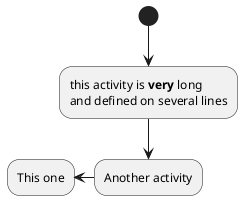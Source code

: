 {
  "sha1": "gcz90ar4xfkycghpybazw883daok35v",
  "insertion": {
    "when": "2024-06-01T09:03:07.628Z",
    "user": "plantuml@gmail.com"
  }
}
@startuml

(*) --> "
	this activity is <b>very</b> long
 and defined on several lines
"

--> "Another activity"

-left-> "This one"

@enduml
